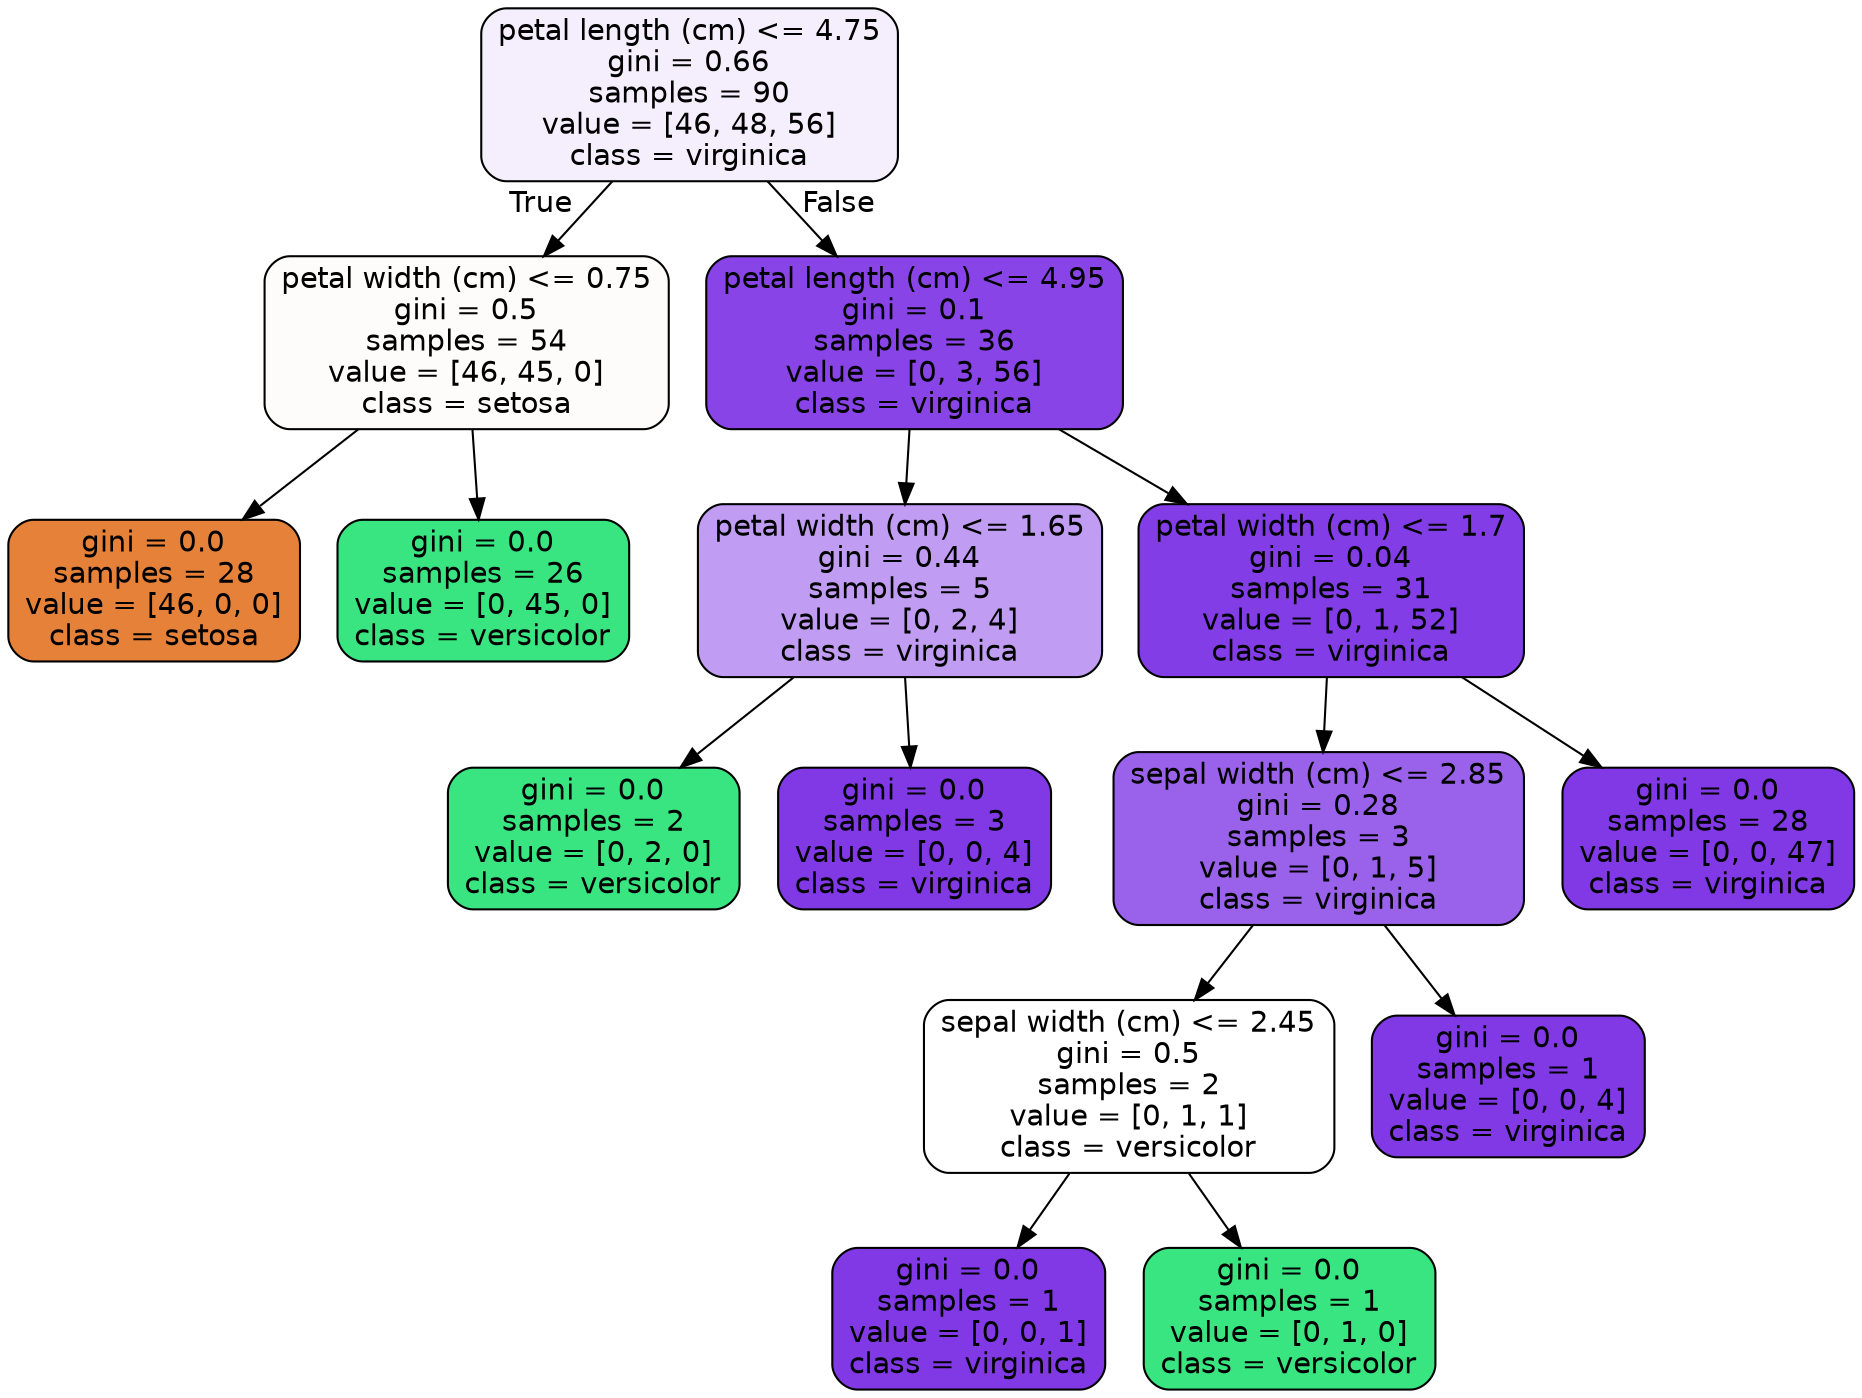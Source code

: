 digraph Tree {
node [shape=box, style="filled, rounded", color="black", fontname="helvetica"] ;
edge [fontname="helvetica"] ;
0 [label="petal length (cm) <= 4.75\ngini = 0.66\nsamples = 90\nvalue = [46, 48, 56]\nclass = virginica", fillcolor="#f5effd"] ;
1 [label="petal width (cm) <= 0.75\ngini = 0.5\nsamples = 54\nvalue = [46, 45, 0]\nclass = setosa", fillcolor="#fefcfb"] ;
0 -> 1 [labeldistance=2.5, labelangle=45, headlabel="True"] ;
2 [label="gini = 0.0\nsamples = 28\nvalue = [46, 0, 0]\nclass = setosa", fillcolor="#e58139"] ;
1 -> 2 ;
3 [label="gini = 0.0\nsamples = 26\nvalue = [0, 45, 0]\nclass = versicolor", fillcolor="#39e581"] ;
1 -> 3 ;
4 [label="petal length (cm) <= 4.95\ngini = 0.1\nsamples = 36\nvalue = [0, 3, 56]\nclass = virginica", fillcolor="#8844e6"] ;
0 -> 4 [labeldistance=2.5, labelangle=-45, headlabel="False"] ;
5 [label="petal width (cm) <= 1.65\ngini = 0.44\nsamples = 5\nvalue = [0, 2, 4]\nclass = virginica", fillcolor="#c09cf2"] ;
4 -> 5 ;
6 [label="gini = 0.0\nsamples = 2\nvalue = [0, 2, 0]\nclass = versicolor", fillcolor="#39e581"] ;
5 -> 6 ;
7 [label="gini = 0.0\nsamples = 3\nvalue = [0, 0, 4]\nclass = virginica", fillcolor="#8139e5"] ;
5 -> 7 ;
8 [label="petal width (cm) <= 1.7\ngini = 0.04\nsamples = 31\nvalue = [0, 1, 52]\nclass = virginica", fillcolor="#833de6"] ;
4 -> 8 ;
9 [label="sepal width (cm) <= 2.85\ngini = 0.28\nsamples = 3\nvalue = [0, 1, 5]\nclass = virginica", fillcolor="#9a61ea"] ;
8 -> 9 ;
10 [label="sepal width (cm) <= 2.45\ngini = 0.5\nsamples = 2\nvalue = [0, 1, 1]\nclass = versicolor", fillcolor="#ffffff"] ;
9 -> 10 ;
11 [label="gini = 0.0\nsamples = 1\nvalue = [0, 0, 1]\nclass = virginica", fillcolor="#8139e5"] ;
10 -> 11 ;
12 [label="gini = 0.0\nsamples = 1\nvalue = [0, 1, 0]\nclass = versicolor", fillcolor="#39e581"] ;
10 -> 12 ;
13 [label="gini = 0.0\nsamples = 1\nvalue = [0, 0, 4]\nclass = virginica", fillcolor="#8139e5"] ;
9 -> 13 ;
14 [label="gini = 0.0\nsamples = 28\nvalue = [0, 0, 47]\nclass = virginica", fillcolor="#8139e5"] ;
8 -> 14 ;
}